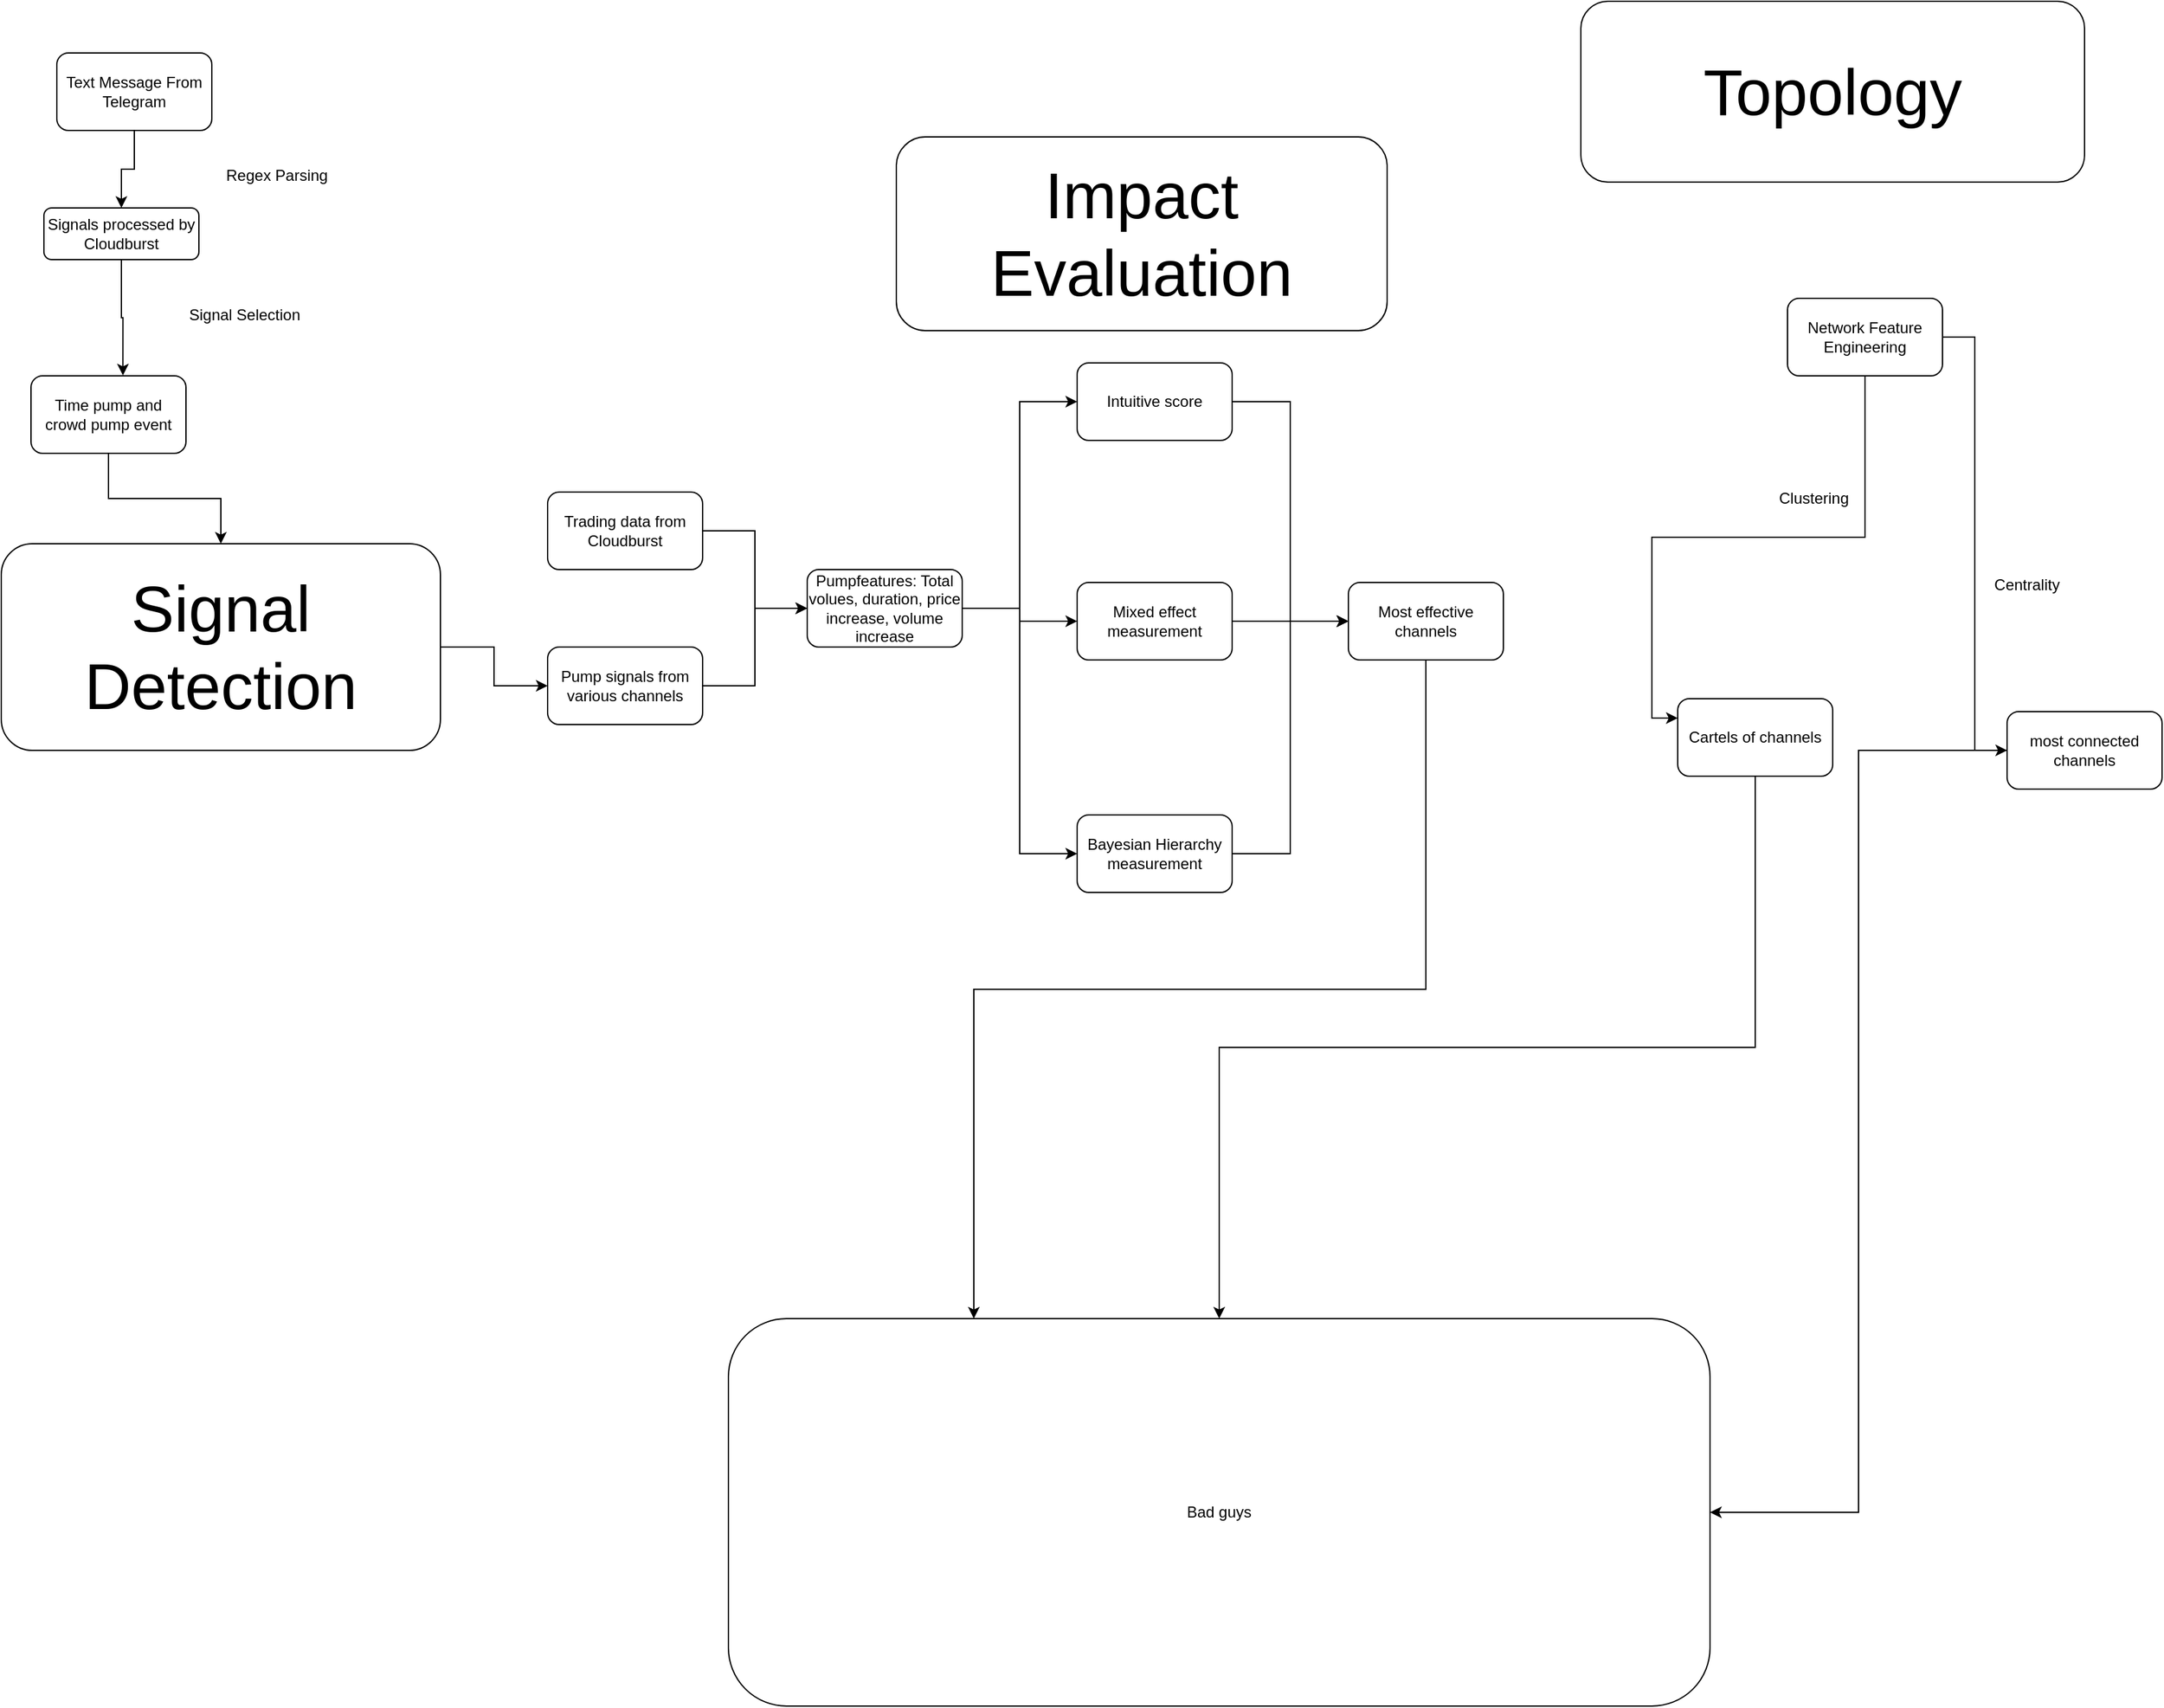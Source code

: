 <mxfile version="20.8.15" type="github">
  <diagram name="pipeline" id="e1wFYsPqcQ0wLVG2scBn">
    <mxGraphModel dx="3695" dy="715" grid="1" gridSize="10" guides="1" tooltips="1" connect="1" arrows="1" fold="1" page="1" pageScale="1" pageWidth="827" pageHeight="1169" math="0" shadow="0">
      <root>
        <mxCell id="0" />
        <mxCell id="1" parent="0" />
        <mxCell id="grGa16mLLxmnXQvjI8Sc-6" value="" style="edgeStyle=orthogonalEdgeStyle;rounded=0;orthogonalLoop=1;jettySize=auto;html=1;" edge="1" parent="1" source="grGa16mLLxmnXQvjI8Sc-4" target="grGa16mLLxmnXQvjI8Sc-5">
          <mxGeometry relative="1" as="geometry" />
        </mxCell>
        <mxCell id="grGa16mLLxmnXQvjI8Sc-4" value="Text Message From Telegram" style="rounded=1;whiteSpace=wrap;html=1;" vertex="1" parent="1">
          <mxGeometry x="-540" y="1400" width="120" height="60" as="geometry" />
        </mxCell>
        <mxCell id="grGa16mLLxmnXQvjI8Sc-27" style="edgeStyle=orthogonalEdgeStyle;rounded=0;orthogonalLoop=1;jettySize=auto;html=1;entryX=0.593;entryY=-0.005;entryDx=0;entryDy=0;entryPerimeter=0;fontSize=50;" edge="1" parent="1" source="grGa16mLLxmnXQvjI8Sc-5" target="grGa16mLLxmnXQvjI8Sc-9">
          <mxGeometry relative="1" as="geometry" />
        </mxCell>
        <mxCell id="grGa16mLLxmnXQvjI8Sc-5" value="Signals processed by Cloudburst" style="whiteSpace=wrap;html=1;rounded=1;" vertex="1" parent="1">
          <mxGeometry x="-550" y="1520" width="120" height="40" as="geometry" />
        </mxCell>
        <mxCell id="grGa16mLLxmnXQvjI8Sc-7" value="&lt;div&gt;Regex Parsing &lt;/div&gt;" style="text;html=1;align=center;verticalAlign=middle;resizable=0;points=[];autosize=1;strokeColor=none;fillColor=none;" vertex="1" parent="1">
          <mxGeometry x="-420" y="1480" width="100" height="30" as="geometry" />
        </mxCell>
        <mxCell id="grGa16mLLxmnXQvjI8Sc-34" style="edgeStyle=orthogonalEdgeStyle;rounded=0;orthogonalLoop=1;jettySize=auto;html=1;fontSize=12;" edge="1" parent="1" source="grGa16mLLxmnXQvjI8Sc-9" target="grGa16mLLxmnXQvjI8Sc-24">
          <mxGeometry relative="1" as="geometry" />
        </mxCell>
        <mxCell id="grGa16mLLxmnXQvjI8Sc-9" value="Time pump and crowd pump event" style="rounded=1;whiteSpace=wrap;html=1;" vertex="1" parent="1">
          <mxGeometry x="-560" y="1650" width="120" height="60" as="geometry" />
        </mxCell>
        <mxCell id="grGa16mLLxmnXQvjI8Sc-37" style="edgeStyle=orthogonalEdgeStyle;rounded=0;orthogonalLoop=1;jettySize=auto;html=1;fontSize=12;" edge="1" parent="1" source="grGa16mLLxmnXQvjI8Sc-24" target="grGa16mLLxmnXQvjI8Sc-36">
          <mxGeometry relative="1" as="geometry" />
        </mxCell>
        <mxCell id="grGa16mLLxmnXQvjI8Sc-24" value="&lt;font style=&quot;font-size: 50px;&quot;&gt;Signal Detection&lt;/font&gt;" style="rounded=1;whiteSpace=wrap;html=1;" vertex="1" parent="1">
          <mxGeometry x="-583" y="1780" width="340" height="160" as="geometry" />
        </mxCell>
        <mxCell id="grGa16mLLxmnXQvjI8Sc-25" value="Impact Evaluation" style="rounded=1;whiteSpace=wrap;html=1;fontSize=50;" vertex="1" parent="1">
          <mxGeometry x="110" y="1465" width="380" height="150" as="geometry" />
        </mxCell>
        <mxCell id="grGa16mLLxmnXQvjI8Sc-26" value="Topology" style="rounded=1;whiteSpace=wrap;html=1;fontSize=50;" vertex="1" parent="1">
          <mxGeometry x="640" y="1360" width="390" height="140" as="geometry" />
        </mxCell>
        <mxCell id="grGa16mLLxmnXQvjI8Sc-29" value="&lt;div&gt;Signal Selection&lt;/div&gt;&lt;div&gt;&lt;br&gt;&lt;/div&gt;" style="text;html=1;align=center;verticalAlign=middle;resizable=0;points=[];autosize=1;strokeColor=none;fillColor=none;fontSize=12;" vertex="1" parent="1">
          <mxGeometry x="-450" y="1590" width="110" height="40" as="geometry" />
        </mxCell>
        <mxCell id="grGa16mLLxmnXQvjI8Sc-41" style="edgeStyle=orthogonalEdgeStyle;rounded=0;orthogonalLoop=1;jettySize=auto;html=1;entryX=0;entryY=0.5;entryDx=0;entryDy=0;fontSize=12;" edge="1" parent="1" source="grGa16mLLxmnXQvjI8Sc-30" target="grGa16mLLxmnXQvjI8Sc-39">
          <mxGeometry relative="1" as="geometry" />
        </mxCell>
        <mxCell id="grGa16mLLxmnXQvjI8Sc-30" value="Trading data from Cloudburst" style="rounded=1;whiteSpace=wrap;html=1;fontSize=12;" vertex="1" parent="1">
          <mxGeometry x="-160" y="1740" width="120" height="60" as="geometry" />
        </mxCell>
        <mxCell id="grGa16mLLxmnXQvjI8Sc-43" style="edgeStyle=orthogonalEdgeStyle;rounded=0;orthogonalLoop=1;jettySize=auto;html=1;entryX=0;entryY=0.5;entryDx=0;entryDy=0;fontSize=12;" edge="1" parent="1" source="grGa16mLLxmnXQvjI8Sc-36" target="grGa16mLLxmnXQvjI8Sc-39">
          <mxGeometry relative="1" as="geometry" />
        </mxCell>
        <mxCell id="grGa16mLLxmnXQvjI8Sc-36" value="&lt;div&gt;Pump signals from various channels&lt;/div&gt;" style="rounded=1;whiteSpace=wrap;html=1;fontSize=12;" vertex="1" parent="1">
          <mxGeometry x="-160" y="1860" width="120" height="60" as="geometry" />
        </mxCell>
        <mxCell id="grGa16mLLxmnXQvjI8Sc-47" style="edgeStyle=orthogonalEdgeStyle;rounded=0;orthogonalLoop=1;jettySize=auto;html=1;entryX=0;entryY=0.5;entryDx=0;entryDy=0;fontSize=12;" edge="1" parent="1" source="grGa16mLLxmnXQvjI8Sc-39" target="grGa16mLLxmnXQvjI8Sc-44">
          <mxGeometry relative="1" as="geometry" />
        </mxCell>
        <mxCell id="grGa16mLLxmnXQvjI8Sc-48" style="edgeStyle=orthogonalEdgeStyle;rounded=0;orthogonalLoop=1;jettySize=auto;html=1;entryX=0;entryY=0.5;entryDx=0;entryDy=0;fontSize=12;" edge="1" parent="1" source="grGa16mLLxmnXQvjI8Sc-39" target="grGa16mLLxmnXQvjI8Sc-45">
          <mxGeometry relative="1" as="geometry" />
        </mxCell>
        <mxCell id="grGa16mLLxmnXQvjI8Sc-49" style="edgeStyle=orthogonalEdgeStyle;rounded=0;orthogonalLoop=1;jettySize=auto;html=1;entryX=0;entryY=0.5;entryDx=0;entryDy=0;fontSize=12;" edge="1" parent="1" source="grGa16mLLxmnXQvjI8Sc-39" target="grGa16mLLxmnXQvjI8Sc-46">
          <mxGeometry relative="1" as="geometry" />
        </mxCell>
        <mxCell id="grGa16mLLxmnXQvjI8Sc-39" value="Pumpfeatures: Total volues, duration, price increase, volume increase" style="rounded=1;whiteSpace=wrap;html=1;fontSize=12;" vertex="1" parent="1">
          <mxGeometry x="41" y="1800" width="120" height="60" as="geometry" />
        </mxCell>
        <mxCell id="grGa16mLLxmnXQvjI8Sc-52" style="edgeStyle=orthogonalEdgeStyle;rounded=0;orthogonalLoop=1;jettySize=auto;html=1;entryX=0;entryY=0.5;entryDx=0;entryDy=0;fontSize=12;" edge="1" parent="1" source="grGa16mLLxmnXQvjI8Sc-44" target="grGa16mLLxmnXQvjI8Sc-51">
          <mxGeometry relative="1" as="geometry" />
        </mxCell>
        <mxCell id="grGa16mLLxmnXQvjI8Sc-44" value="Intuitive score" style="rounded=1;whiteSpace=wrap;html=1;fontSize=12;" vertex="1" parent="1">
          <mxGeometry x="250" y="1640" width="120" height="60" as="geometry" />
        </mxCell>
        <mxCell id="grGa16mLLxmnXQvjI8Sc-53" style="edgeStyle=orthogonalEdgeStyle;rounded=0;orthogonalLoop=1;jettySize=auto;html=1;entryX=0;entryY=0.5;entryDx=0;entryDy=0;fontSize=12;" edge="1" parent="1" source="grGa16mLLxmnXQvjI8Sc-45" target="grGa16mLLxmnXQvjI8Sc-51">
          <mxGeometry relative="1" as="geometry" />
        </mxCell>
        <mxCell id="grGa16mLLxmnXQvjI8Sc-45" value="Mixed effect measurement" style="rounded=1;whiteSpace=wrap;html=1;fontSize=12;" vertex="1" parent="1">
          <mxGeometry x="250" y="1810" width="120" height="60" as="geometry" />
        </mxCell>
        <mxCell id="grGa16mLLxmnXQvjI8Sc-54" style="edgeStyle=orthogonalEdgeStyle;rounded=0;orthogonalLoop=1;jettySize=auto;html=1;entryX=0;entryY=0.5;entryDx=0;entryDy=0;fontSize=12;" edge="1" parent="1" source="grGa16mLLxmnXQvjI8Sc-46" target="grGa16mLLxmnXQvjI8Sc-51">
          <mxGeometry relative="1" as="geometry" />
        </mxCell>
        <mxCell id="grGa16mLLxmnXQvjI8Sc-46" value="&lt;div&gt;Bayesian Hierarchy measurement&lt;/div&gt;" style="rounded=1;whiteSpace=wrap;html=1;fontSize=12;" vertex="1" parent="1">
          <mxGeometry x="250" y="1990" width="120" height="60" as="geometry" />
        </mxCell>
        <mxCell id="grGa16mLLxmnXQvjI8Sc-74" style="edgeStyle=orthogonalEdgeStyle;rounded=0;orthogonalLoop=1;jettySize=auto;html=1;fontSize=12;entryX=0.25;entryY=0;entryDx=0;entryDy=0;" edge="1" parent="1" source="grGa16mLLxmnXQvjI8Sc-51" target="grGa16mLLxmnXQvjI8Sc-77">
          <mxGeometry relative="1" as="geometry">
            <mxPoint x="550" y="2300" as="targetPoint" />
          </mxGeometry>
        </mxCell>
        <mxCell id="grGa16mLLxmnXQvjI8Sc-51" value="Most effective channels" style="rounded=1;whiteSpace=wrap;html=1;fontSize=12;" vertex="1" parent="1">
          <mxGeometry x="460" y="1810" width="120" height="60" as="geometry" />
        </mxCell>
        <mxCell id="grGa16mLLxmnXQvjI8Sc-69" style="edgeStyle=orthogonalEdgeStyle;rounded=0;orthogonalLoop=1;jettySize=auto;html=1;entryX=0;entryY=0.25;entryDx=0;entryDy=0;fontSize=12;" edge="1" parent="1" source="grGa16mLLxmnXQvjI8Sc-65" target="grGa16mLLxmnXQvjI8Sc-66">
          <mxGeometry relative="1" as="geometry" />
        </mxCell>
        <mxCell id="grGa16mLLxmnXQvjI8Sc-72" style="edgeStyle=orthogonalEdgeStyle;rounded=0;orthogonalLoop=1;jettySize=auto;html=1;entryX=0;entryY=0.5;entryDx=0;entryDy=0;fontSize=12;" edge="1" parent="1" source="grGa16mLLxmnXQvjI8Sc-65" target="grGa16mLLxmnXQvjI8Sc-68">
          <mxGeometry relative="1" as="geometry" />
        </mxCell>
        <mxCell id="grGa16mLLxmnXQvjI8Sc-65" value="Network Feature Engineering " style="rounded=1;whiteSpace=wrap;html=1;fontSize=12;" vertex="1" parent="1">
          <mxGeometry x="800" y="1590" width="120" height="60" as="geometry" />
        </mxCell>
        <mxCell id="grGa16mLLxmnXQvjI8Sc-76" style="edgeStyle=orthogonalEdgeStyle;rounded=0;orthogonalLoop=1;jettySize=auto;html=1;fontSize=12;" edge="1" parent="1" source="grGa16mLLxmnXQvjI8Sc-66" target="grGa16mLLxmnXQvjI8Sc-77">
          <mxGeometry relative="1" as="geometry">
            <mxPoint x="770" y="2260" as="targetPoint" />
          </mxGeometry>
        </mxCell>
        <mxCell id="grGa16mLLxmnXQvjI8Sc-66" value="Cartels of channels" style="rounded=1;whiteSpace=wrap;html=1;fontSize=12;" vertex="1" parent="1">
          <mxGeometry x="715" y="1900" width="120" height="60" as="geometry" />
        </mxCell>
        <mxCell id="grGa16mLLxmnXQvjI8Sc-75" style="edgeStyle=orthogonalEdgeStyle;rounded=0;orthogonalLoop=1;jettySize=auto;html=1;fontSize=12;entryX=1;entryY=0.5;entryDx=0;entryDy=0;" edge="1" parent="1" source="grGa16mLLxmnXQvjI8Sc-68" target="grGa16mLLxmnXQvjI8Sc-77">
          <mxGeometry relative="1" as="geometry">
            <mxPoint x="1010" y="2260" as="targetPoint" />
          </mxGeometry>
        </mxCell>
        <mxCell id="grGa16mLLxmnXQvjI8Sc-68" value="most connected channels" style="rounded=1;whiteSpace=wrap;html=1;fontSize=12;" vertex="1" parent="1">
          <mxGeometry x="970" y="1910" width="120" height="60" as="geometry" />
        </mxCell>
        <mxCell id="grGa16mLLxmnXQvjI8Sc-71" value="&lt;div&gt;Clustering&lt;/div&gt;" style="text;html=1;align=center;verticalAlign=middle;resizable=0;points=[];autosize=1;strokeColor=none;fillColor=none;fontSize=12;" vertex="1" parent="1">
          <mxGeometry x="780" y="1730" width="80" height="30" as="geometry" />
        </mxCell>
        <mxCell id="grGa16mLLxmnXQvjI8Sc-73" value="&lt;h2 data-ved=&quot;2ahUKEwjy05CVn_X8AhXGYcAKHcrtB54Q3B0oAXoECFgQEA&quot; data-attrid=&quot;title&quot; data-local-attribute=&quot;d3bn&quot; class=&quot;qrShPb kno-ecr-pt PZPZlf q8U8x&quot;&gt;&lt;span style=&quot;font-weight: normal; font-size: 12px;&quot;&gt;Centrality&lt;/span&gt;&lt;/h2&gt;" style="text;html=1;align=center;verticalAlign=middle;resizable=0;points=[];autosize=1;strokeColor=none;fillColor=none;fontSize=12;" vertex="1" parent="1">
          <mxGeometry x="950" y="1780" width="70" height="60" as="geometry" />
        </mxCell>
        <mxCell id="grGa16mLLxmnXQvjI8Sc-77" value="Bad guys " style="rounded=1;whiteSpace=wrap;html=1;fontSize=12;" vertex="1" parent="1">
          <mxGeometry x="-20" y="2380" width="760" height="300" as="geometry" />
        </mxCell>
      </root>
    </mxGraphModel>
  </diagram>
</mxfile>
